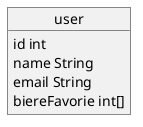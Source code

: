 @startuml
object user{
    id int
    name String
    email String
    biereFavorie int[]
}
@enduml
